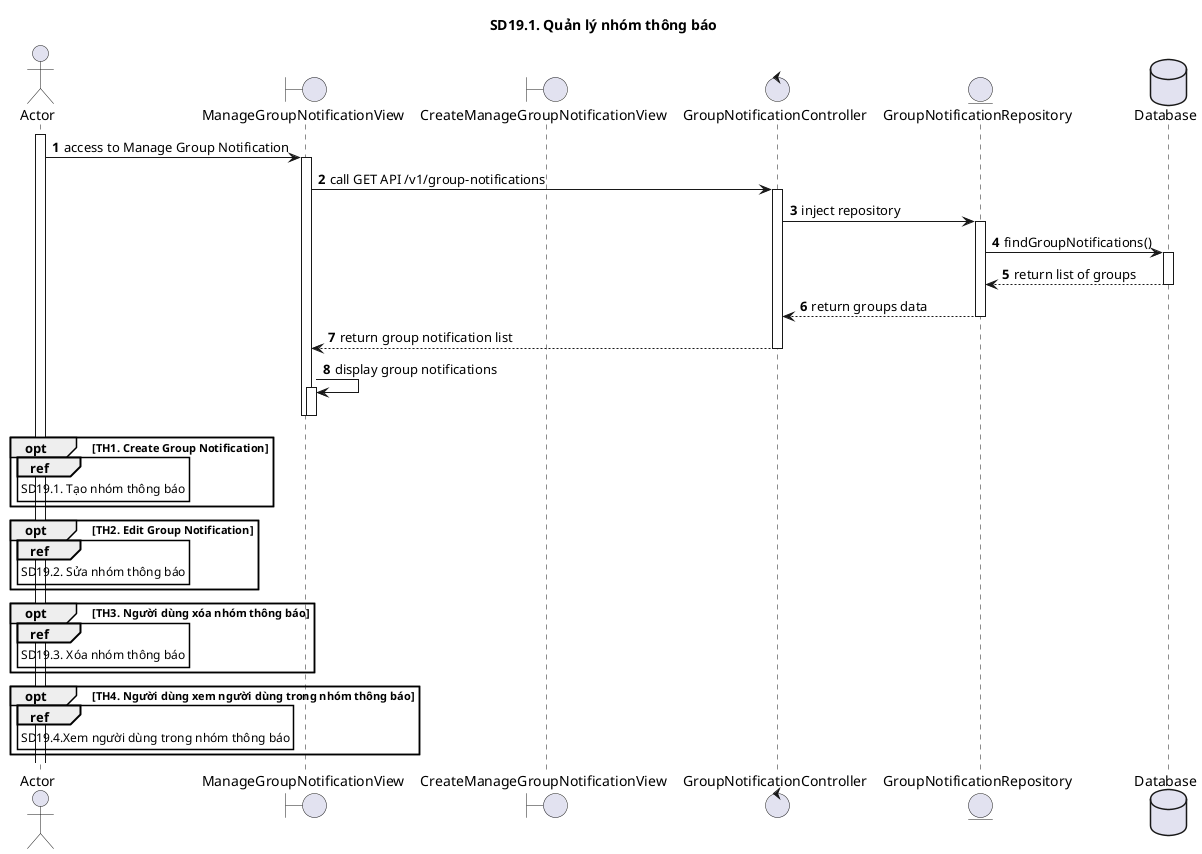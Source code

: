 @startuml SQ
autonumber
title SD19.1. Quản lý nhóm thông báo
actor "Actor" as actor
boundary "ManageGroupNotificationView" as view
boundary "CreateManageGroupNotificationView" as create
control "GroupNotificationController" as controller
entity "GroupNotificationRepository" as model
database "Database" as database
' Main Flow
activate actor
actor -> view : access to Manage Group Notification
activate view
view -> controller : call GET API /v1/group-notifications
activate controller
controller -> model : inject repository
activate model
model -> database : findGroupNotifications()
activate database
database --> model : return list of groups
deactivate database
model --> controller : return groups data
deactivate model
controller --> view : return group notification list
deactivate controller
view -> view : display group notifications
activate view
deactivate view
deactivate view
' TH1. Create Group Notification
opt TH1. Create Group Notification
     ref over actor
SD19.1. Tạo nhóm thông báo
end ref
end
' TH2. Edit Group Notification
opt TH2. Edit Group Notification
     ref over actor
SD19.2. Sửa nhóm thông báo
end ref
end
' TH3. Delete Group Notification
opt TH3. Người dùng xóa nhóm thông báo
   ref over actor
SD19.3. Xóa nhóm thông báo
end ref
end
' TH4. View Users in Group
opt TH4. Người dùng xem người dùng trong nhóm thông báo
   ref over actor
SD19.4.Xem người dùng trong nhóm thông báo
end ref
end
@enduml